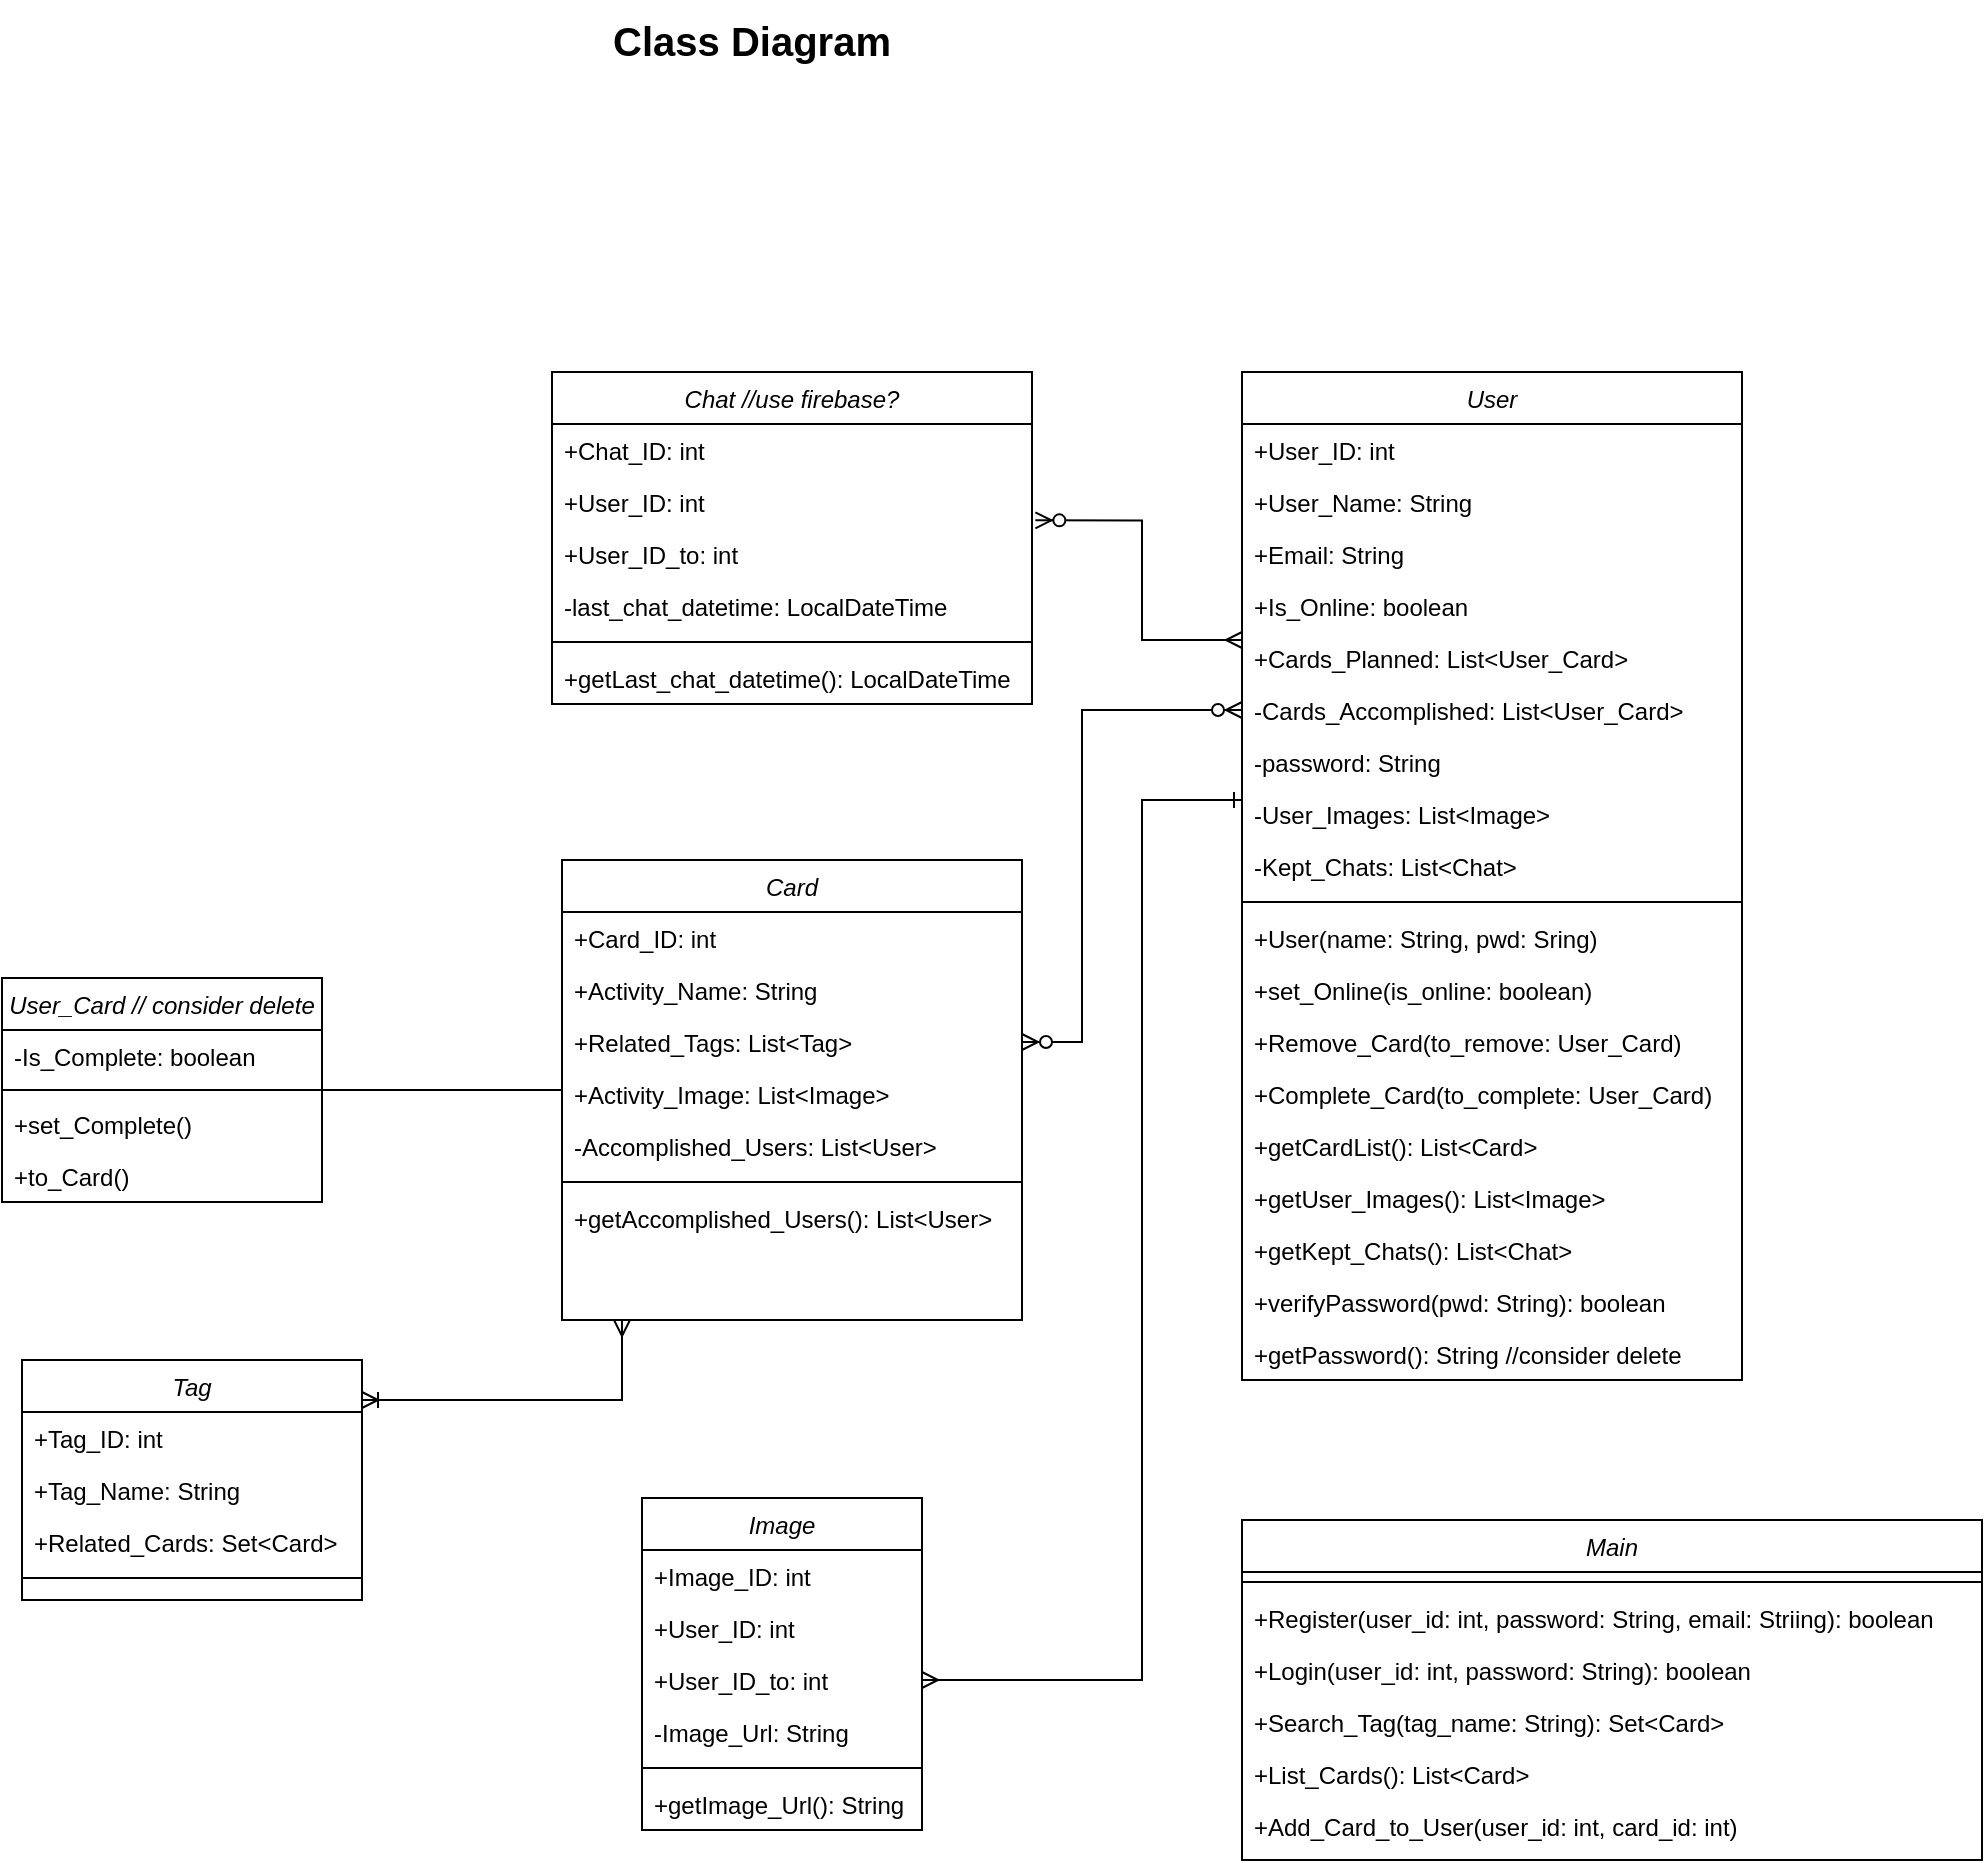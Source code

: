 <mxfile version="13.8.6" type="github" pages="5">
  <diagram id="C5RBs43oDa-KdzZeNtuy" name="Class Diagram">
    <mxGraphModel dx="2249" dy="1943" grid="1" gridSize="10" guides="1" tooltips="1" connect="1" arrows="1" fold="1" page="1" pageScale="1" pageWidth="827" pageHeight="1169" math="0" shadow="0">
      <root>
        <mxCell id="WIyWlLk6GJQsqaUBKTNV-0" />
        <mxCell id="WIyWlLk6GJQsqaUBKTNV-1" parent="WIyWlLk6GJQsqaUBKTNV-0" />
        <mxCell id="zkfFHV4jXpPFQw0GAbJ--0" value="Card" style="swimlane;fontStyle=2;align=center;verticalAlign=top;childLayout=stackLayout;horizontal=1;startSize=26;horizontalStack=0;resizeParent=1;resizeLast=0;collapsible=1;marginBottom=0;rounded=0;shadow=0;strokeWidth=1;" parent="WIyWlLk6GJQsqaUBKTNV-1" vertex="1">
          <mxGeometry x="-50" y="100" width="230" height="230" as="geometry">
            <mxRectangle x="220" y="120" width="160" height="26" as="alternateBounds" />
          </mxGeometry>
        </mxCell>
        <mxCell id="fNyfH_7yP_4F8ajEKIN7-5" value="+Card_ID: int" style="text;align=left;verticalAlign=top;spacingLeft=4;spacingRight=4;overflow=hidden;rotatable=0;points=[[0,0.5],[1,0.5]];portConstraint=eastwest;" parent="zkfFHV4jXpPFQw0GAbJ--0" vertex="1">
          <mxGeometry y="26" width="230" height="26" as="geometry" />
        </mxCell>
        <mxCell id="fNyfH_7yP_4F8ajEKIN7-6" value="+Activity_Name: String" style="text;align=left;verticalAlign=top;spacingLeft=4;spacingRight=4;overflow=hidden;rotatable=0;points=[[0,0.5],[1,0.5]];portConstraint=eastwest;rounded=0;shadow=0;html=0;" parent="zkfFHV4jXpPFQw0GAbJ--0" vertex="1">
          <mxGeometry y="52" width="230" height="26" as="geometry" />
        </mxCell>
        <mxCell id="fNyfH_7yP_4F8ajEKIN7-8" value="+Related_Tags: List&lt;Tag&gt;" style="text;align=left;verticalAlign=top;spacingLeft=4;spacingRight=4;overflow=hidden;rotatable=0;points=[[0,0.5],[1,0.5]];portConstraint=eastwest;rounded=0;shadow=0;html=0;" parent="zkfFHV4jXpPFQw0GAbJ--0" vertex="1">
          <mxGeometry y="78" width="230" height="26" as="geometry" />
        </mxCell>
        <mxCell id="fNyfH_7yP_4F8ajEKIN7-7" value="+Activity_Image: List&lt;Image&gt;" style="text;align=left;verticalAlign=top;spacingLeft=4;spacingRight=4;overflow=hidden;rotatable=0;points=[[0,0.5],[1,0.5]];portConstraint=eastwest;rounded=0;shadow=0;html=0;" parent="zkfFHV4jXpPFQw0GAbJ--0" vertex="1">
          <mxGeometry y="104" width="230" height="26" as="geometry" />
        </mxCell>
        <mxCell id="fNyfH_7yP_4F8ajEKIN7-10" value="-Accomplished_Users: List&lt;User&gt;" style="text;align=left;verticalAlign=top;spacingLeft=4;spacingRight=4;overflow=hidden;rotatable=0;points=[[0,0.5],[1,0.5]];portConstraint=eastwest;" parent="zkfFHV4jXpPFQw0GAbJ--0" vertex="1">
          <mxGeometry y="130" width="230" height="26" as="geometry" />
        </mxCell>
        <mxCell id="zkfFHV4jXpPFQw0GAbJ--4" value="" style="line;html=1;strokeWidth=1;align=left;verticalAlign=middle;spacingTop=-1;spacingLeft=3;spacingRight=3;rotatable=0;labelPosition=right;points=[];portConstraint=eastwest;" parent="zkfFHV4jXpPFQw0GAbJ--0" vertex="1">
          <mxGeometry y="156" width="230" height="10" as="geometry" />
        </mxCell>
        <mxCell id="fNyfH_7yP_4F8ajEKIN7-9" value="+getAccomplished_Users(): List&lt;User&gt;" style="text;align=left;verticalAlign=top;spacingLeft=4;spacingRight=4;overflow=hidden;rotatable=0;points=[[0,0.5],[1,0.5]];portConstraint=eastwest;rounded=0;shadow=0;html=0;" parent="zkfFHV4jXpPFQw0GAbJ--0" vertex="1">
          <mxGeometry y="166" width="230" height="26" as="geometry" />
        </mxCell>
        <mxCell id="zkfFHV4jXpPFQw0GAbJ--6" value="User_Card // consider delete" style="swimlane;fontStyle=2;align=center;verticalAlign=top;childLayout=stackLayout;horizontal=1;startSize=26;horizontalStack=0;resizeParent=1;resizeLast=0;collapsible=1;marginBottom=0;rounded=0;shadow=0;strokeWidth=1;" parent="WIyWlLk6GJQsqaUBKTNV-1" vertex="1">
          <mxGeometry x="-330" y="159" width="160" height="112" as="geometry">
            <mxRectangle x="130" y="380" width="160" height="26" as="alternateBounds" />
          </mxGeometry>
        </mxCell>
        <mxCell id="zkfFHV4jXpPFQw0GAbJ--7" value="-Is_Complete: boolean" style="text;align=left;verticalAlign=top;spacingLeft=4;spacingRight=4;overflow=hidden;rotatable=0;points=[[0,0.5],[1,0.5]];portConstraint=eastwest;" parent="zkfFHV4jXpPFQw0GAbJ--6" vertex="1">
          <mxGeometry y="26" width="160" height="26" as="geometry" />
        </mxCell>
        <mxCell id="zkfFHV4jXpPFQw0GAbJ--9" value="" style="line;html=1;strokeWidth=1;align=left;verticalAlign=middle;spacingTop=-1;spacingLeft=3;spacingRight=3;rotatable=0;labelPosition=right;points=[];portConstraint=eastwest;" parent="zkfFHV4jXpPFQw0GAbJ--6" vertex="1">
          <mxGeometry y="52" width="160" height="8" as="geometry" />
        </mxCell>
        <mxCell id="zkfFHV4jXpPFQw0GAbJ--11" value="+set_Complete()" style="text;align=left;verticalAlign=top;spacingLeft=4;spacingRight=4;overflow=hidden;rotatable=0;points=[[0,0.5],[1,0.5]];portConstraint=eastwest;" parent="zkfFHV4jXpPFQw0GAbJ--6" vertex="1">
          <mxGeometry y="60" width="160" height="26" as="geometry" />
        </mxCell>
        <mxCell id="fNyfH_7yP_4F8ajEKIN7-12" value="+to_Card()" style="text;align=left;verticalAlign=top;spacingLeft=4;spacingRight=4;overflow=hidden;rotatable=0;points=[[0,0.5],[1,0.5]];portConstraint=eastwest;" parent="zkfFHV4jXpPFQw0GAbJ--6" vertex="1">
          <mxGeometry y="86" width="160" height="26" as="geometry" />
        </mxCell>
        <mxCell id="zkfFHV4jXpPFQw0GAbJ--12" value="" style="endArrow=none;endSize=10;endFill=0;shadow=0;strokeWidth=1;rounded=0;edgeStyle=elbowEdgeStyle;elbow=vertical;" parent="WIyWlLk6GJQsqaUBKTNV-1" source="zkfFHV4jXpPFQw0GAbJ--6" target="zkfFHV4jXpPFQw0GAbJ--0" edge="1">
          <mxGeometry width="160" relative="1" as="geometry">
            <mxPoint x="200" y="203" as="sourcePoint" />
            <mxPoint x="200" y="203" as="targetPoint" />
          </mxGeometry>
        </mxCell>
        <mxCell id="fNyfH_7yP_4F8ajEKIN7-13" value="Chat //use firebase?" style="swimlane;fontStyle=2;align=center;verticalAlign=top;childLayout=stackLayout;horizontal=1;startSize=26;horizontalStack=0;resizeParent=1;resizeLast=0;collapsible=1;marginBottom=0;rounded=0;shadow=0;strokeWidth=1;" parent="WIyWlLk6GJQsqaUBKTNV-1" vertex="1">
          <mxGeometry x="-55" y="-144" width="240" height="166" as="geometry">
            <mxRectangle x="220" y="120" width="160" height="26" as="alternateBounds" />
          </mxGeometry>
        </mxCell>
        <mxCell id="fNyfH_7yP_4F8ajEKIN7-14" value="+Chat_ID: int" style="text;align=left;verticalAlign=top;spacingLeft=4;spacingRight=4;overflow=hidden;rotatable=0;points=[[0,0.5],[1,0.5]];portConstraint=eastwest;" parent="fNyfH_7yP_4F8ajEKIN7-13" vertex="1">
          <mxGeometry y="26" width="240" height="26" as="geometry" />
        </mxCell>
        <mxCell id="fNyfH_7yP_4F8ajEKIN7-15" value="+User_ID: int" style="text;align=left;verticalAlign=top;spacingLeft=4;spacingRight=4;overflow=hidden;rotatable=0;points=[[0,0.5],[1,0.5]];portConstraint=eastwest;rounded=0;shadow=0;html=0;" parent="fNyfH_7yP_4F8ajEKIN7-13" vertex="1">
          <mxGeometry y="52" width="240" height="26" as="geometry" />
        </mxCell>
        <mxCell id="fNyfH_7yP_4F8ajEKIN7-16" value="+User_ID_to: int" style="text;align=left;verticalAlign=top;spacingLeft=4;spacingRight=4;overflow=hidden;rotatable=0;points=[[0,0.5],[1,0.5]];portConstraint=eastwest;rounded=0;shadow=0;html=0;" parent="fNyfH_7yP_4F8ajEKIN7-13" vertex="1">
          <mxGeometry y="78" width="240" height="26" as="geometry" />
        </mxCell>
        <mxCell id="fNyfH_7yP_4F8ajEKIN7-18" value="-last_chat_datetime: LocalDateTime" style="text;align=left;verticalAlign=top;spacingLeft=4;spacingRight=4;overflow=hidden;rotatable=0;points=[[0,0.5],[1,0.5]];portConstraint=eastwest;" parent="fNyfH_7yP_4F8ajEKIN7-13" vertex="1">
          <mxGeometry y="104" width="240" height="26" as="geometry" />
        </mxCell>
        <mxCell id="fNyfH_7yP_4F8ajEKIN7-19" value="" style="line;html=1;strokeWidth=1;align=left;verticalAlign=middle;spacingTop=-1;spacingLeft=3;spacingRight=3;rotatable=0;labelPosition=right;points=[];portConstraint=eastwest;" parent="fNyfH_7yP_4F8ajEKIN7-13" vertex="1">
          <mxGeometry y="130" width="240" height="10" as="geometry" />
        </mxCell>
        <mxCell id="fNyfH_7yP_4F8ajEKIN7-20" value="+getLast_chat_datetime(): LocalDateTime" style="text;align=left;verticalAlign=top;spacingLeft=4;spacingRight=4;overflow=hidden;rotatable=0;points=[[0,0.5],[1,0.5]];portConstraint=eastwest;rounded=0;shadow=0;html=0;" parent="fNyfH_7yP_4F8ajEKIN7-13" vertex="1">
          <mxGeometry y="140" width="240" height="26" as="geometry" />
        </mxCell>
        <mxCell id="fNyfH_7yP_4F8ajEKIN7-24" value="Image" style="swimlane;fontStyle=2;align=center;verticalAlign=top;childLayout=stackLayout;horizontal=1;startSize=26;horizontalStack=0;resizeParent=1;resizeLast=0;collapsible=1;marginBottom=0;rounded=0;shadow=0;strokeWidth=1;" parent="WIyWlLk6GJQsqaUBKTNV-1" vertex="1">
          <mxGeometry x="-10" y="419" width="140" height="166" as="geometry">
            <mxRectangle x="220" y="120" width="160" height="26" as="alternateBounds" />
          </mxGeometry>
        </mxCell>
        <mxCell id="fNyfH_7yP_4F8ajEKIN7-25" value="+Image_ID: int" style="text;align=left;verticalAlign=top;spacingLeft=4;spacingRight=4;overflow=hidden;rotatable=0;points=[[0,0.5],[1,0.5]];portConstraint=eastwest;" parent="fNyfH_7yP_4F8ajEKIN7-24" vertex="1">
          <mxGeometry y="26" width="140" height="26" as="geometry" />
        </mxCell>
        <mxCell id="fNyfH_7yP_4F8ajEKIN7-26" value="+User_ID: int" style="text;align=left;verticalAlign=top;spacingLeft=4;spacingRight=4;overflow=hidden;rotatable=0;points=[[0,0.5],[1,0.5]];portConstraint=eastwest;rounded=0;shadow=0;html=0;" parent="fNyfH_7yP_4F8ajEKIN7-24" vertex="1">
          <mxGeometry y="52" width="140" height="26" as="geometry" />
        </mxCell>
        <mxCell id="fNyfH_7yP_4F8ajEKIN7-27" value="+User_ID_to: int" style="text;align=left;verticalAlign=top;spacingLeft=4;spacingRight=4;overflow=hidden;rotatable=0;points=[[0,0.5],[1,0.5]];portConstraint=eastwest;rounded=0;shadow=0;html=0;" parent="fNyfH_7yP_4F8ajEKIN7-24" vertex="1">
          <mxGeometry y="78" width="140" height="26" as="geometry" />
        </mxCell>
        <mxCell id="fNyfH_7yP_4F8ajEKIN7-28" value="-Image_Url: String" style="text;align=left;verticalAlign=top;spacingLeft=4;spacingRight=4;overflow=hidden;rotatable=0;points=[[0,0.5],[1,0.5]];portConstraint=eastwest;" parent="fNyfH_7yP_4F8ajEKIN7-24" vertex="1">
          <mxGeometry y="104" width="140" height="26" as="geometry" />
        </mxCell>
        <mxCell id="fNyfH_7yP_4F8ajEKIN7-29" value="" style="line;html=1;strokeWidth=1;align=left;verticalAlign=middle;spacingTop=-1;spacingLeft=3;spacingRight=3;rotatable=0;labelPosition=right;points=[];portConstraint=eastwest;" parent="fNyfH_7yP_4F8ajEKIN7-24" vertex="1">
          <mxGeometry y="130" width="140" height="10" as="geometry" />
        </mxCell>
        <mxCell id="fNyfH_7yP_4F8ajEKIN7-30" value="+getImage_Url(): String" style="text;align=left;verticalAlign=top;spacingLeft=4;spacingRight=4;overflow=hidden;rotatable=0;points=[[0,0.5],[1,0.5]];portConstraint=eastwest;rounded=0;shadow=0;html=0;" parent="fNyfH_7yP_4F8ajEKIN7-24" vertex="1">
          <mxGeometry y="140" width="140" height="26" as="geometry" />
        </mxCell>
        <mxCell id="fNyfH_7yP_4F8ajEKIN7-32" value="Main" style="swimlane;fontStyle=2;align=center;verticalAlign=top;childLayout=stackLayout;horizontal=1;startSize=26;horizontalStack=0;resizeParent=1;resizeLast=0;collapsible=1;marginBottom=0;rounded=0;shadow=0;strokeWidth=1;" parent="WIyWlLk6GJQsqaUBKTNV-1" vertex="1">
          <mxGeometry x="290" y="430" width="370" height="170" as="geometry">
            <mxRectangle x="220" y="120" width="160" height="26" as="alternateBounds" />
          </mxGeometry>
        </mxCell>
        <mxCell id="fNyfH_7yP_4F8ajEKIN7-38" value="" style="line;html=1;strokeWidth=1;align=left;verticalAlign=middle;spacingTop=-1;spacingLeft=3;spacingRight=3;rotatable=0;labelPosition=right;points=[];portConstraint=eastwest;" parent="fNyfH_7yP_4F8ajEKIN7-32" vertex="1">
          <mxGeometry y="26" width="370" height="10" as="geometry" />
        </mxCell>
        <mxCell id="fNyfH_7yP_4F8ajEKIN7-39" value="+Register(user_id: int, password: String, email: Striing): boolean" style="text;align=left;verticalAlign=top;spacingLeft=4;spacingRight=4;overflow=hidden;rotatable=0;points=[[0,0.5],[1,0.5]];portConstraint=eastwest;rounded=0;shadow=0;html=0;" parent="fNyfH_7yP_4F8ajEKIN7-32" vertex="1">
          <mxGeometry y="36" width="370" height="26" as="geometry" />
        </mxCell>
        <mxCell id="fNyfH_7yP_4F8ajEKIN7-41" value="+Login(user_id: int, password: String): boolean" style="text;align=left;verticalAlign=top;spacingLeft=4;spacingRight=4;overflow=hidden;rotatable=0;points=[[0,0.5],[1,0.5]];portConstraint=eastwest;rounded=0;shadow=0;html=0;" parent="fNyfH_7yP_4F8ajEKIN7-32" vertex="1">
          <mxGeometry y="62" width="370" height="26" as="geometry" />
        </mxCell>
        <mxCell id="fNyfH_7yP_4F8ajEKIN7-43" value="+Search_Tag(tag_name: String): Set&lt;Card&gt;" style="text;align=left;verticalAlign=top;spacingLeft=4;spacingRight=4;overflow=hidden;rotatable=0;points=[[0,0.5],[1,0.5]];portConstraint=eastwest;rounded=0;shadow=0;html=0;" parent="fNyfH_7yP_4F8ajEKIN7-32" vertex="1">
          <mxGeometry y="88" width="370" height="26" as="geometry" />
        </mxCell>
        <mxCell id="fNyfH_7yP_4F8ajEKIN7-42" value="+List_Cards(): List&lt;Card&gt;" style="text;align=left;verticalAlign=top;spacingLeft=4;spacingRight=4;overflow=hidden;rotatable=0;points=[[0,0.5],[1,0.5]];portConstraint=eastwest;rounded=0;shadow=0;html=0;" parent="fNyfH_7yP_4F8ajEKIN7-32" vertex="1">
          <mxGeometry y="114" width="370" height="26" as="geometry" />
        </mxCell>
        <mxCell id="fNyfH_7yP_4F8ajEKIN7-44" value="+Add_Card_to_User(user_id: int, card_id: int)" style="text;align=left;verticalAlign=top;spacingLeft=4;spacingRight=4;overflow=hidden;rotatable=0;points=[[0,0.5],[1,0.5]];portConstraint=eastwest;rounded=0;shadow=0;html=0;" parent="fNyfH_7yP_4F8ajEKIN7-32" vertex="1">
          <mxGeometry y="140" width="370" height="26" as="geometry" />
        </mxCell>
        <mxCell id="fNyfH_7yP_4F8ajEKIN7-45" value="Tag" style="swimlane;fontStyle=2;align=center;verticalAlign=top;childLayout=stackLayout;horizontal=1;startSize=26;horizontalStack=0;resizeParent=1;resizeLast=0;collapsible=1;marginBottom=0;rounded=0;shadow=0;strokeWidth=1;" parent="WIyWlLk6GJQsqaUBKTNV-1" vertex="1">
          <mxGeometry x="-320" y="350" width="170" height="120" as="geometry">
            <mxRectangle x="220" y="120" width="160" height="26" as="alternateBounds" />
          </mxGeometry>
        </mxCell>
        <mxCell id="fNyfH_7yP_4F8ajEKIN7-46" value="+Tag_ID: int" style="text;align=left;verticalAlign=top;spacingLeft=4;spacingRight=4;overflow=hidden;rotatable=0;points=[[0,0.5],[1,0.5]];portConstraint=eastwest;" parent="fNyfH_7yP_4F8ajEKIN7-45" vertex="1">
          <mxGeometry y="26" width="170" height="26" as="geometry" />
        </mxCell>
        <mxCell id="fNyfH_7yP_4F8ajEKIN7-47" value="+Tag_Name: String" style="text;align=left;verticalAlign=top;spacingLeft=4;spacingRight=4;overflow=hidden;rotatable=0;points=[[0,0.5],[1,0.5]];portConstraint=eastwest;rounded=0;shadow=0;html=0;" parent="fNyfH_7yP_4F8ajEKIN7-45" vertex="1">
          <mxGeometry y="52" width="170" height="26" as="geometry" />
        </mxCell>
        <mxCell id="fNyfH_7yP_4F8ajEKIN7-48" value="+Related_Cards: Set&lt;Card&gt;" style="text;align=left;verticalAlign=top;spacingLeft=4;spacingRight=4;overflow=hidden;rotatable=0;points=[[0,0.5],[1,0.5]];portConstraint=eastwest;rounded=0;shadow=0;html=0;" parent="fNyfH_7yP_4F8ajEKIN7-45" vertex="1">
          <mxGeometry y="78" width="170" height="26" as="geometry" />
        </mxCell>
        <mxCell id="fNyfH_7yP_4F8ajEKIN7-50" value="" style="line;html=1;strokeWidth=1;align=left;verticalAlign=middle;spacingTop=-1;spacingLeft=3;spacingRight=3;rotatable=0;labelPosition=right;points=[];portConstraint=eastwest;" parent="fNyfH_7yP_4F8ajEKIN7-45" vertex="1">
          <mxGeometry y="104" width="170" height="10" as="geometry" />
        </mxCell>
        <mxCell id="fNyfH_7yP_4F8ajEKIN7-52" value="User" style="swimlane;fontStyle=2;align=center;verticalAlign=top;childLayout=stackLayout;horizontal=1;startSize=26;horizontalStack=0;resizeParent=1;resizeLast=0;collapsible=1;marginBottom=0;rounded=0;shadow=0;strokeWidth=1;" parent="WIyWlLk6GJQsqaUBKTNV-1" vertex="1">
          <mxGeometry x="290" y="-144" width="250" height="504" as="geometry">
            <mxRectangle x="220" y="120" width="160" height="26" as="alternateBounds" />
          </mxGeometry>
        </mxCell>
        <mxCell id="fNyfH_7yP_4F8ajEKIN7-53" value="+User_ID: int" style="text;align=left;verticalAlign=top;spacingLeft=4;spacingRight=4;overflow=hidden;rotatable=0;points=[[0,0.5],[1,0.5]];portConstraint=eastwest;" parent="fNyfH_7yP_4F8ajEKIN7-52" vertex="1">
          <mxGeometry y="26" width="250" height="26" as="geometry" />
        </mxCell>
        <mxCell id="fNyfH_7yP_4F8ajEKIN7-54" value="+User_Name: String" style="text;align=left;verticalAlign=top;spacingLeft=4;spacingRight=4;overflow=hidden;rotatable=0;points=[[0,0.5],[1,0.5]];portConstraint=eastwest;rounded=0;shadow=0;html=0;" parent="fNyfH_7yP_4F8ajEKIN7-52" vertex="1">
          <mxGeometry y="52" width="250" height="26" as="geometry" />
        </mxCell>
        <mxCell id="fNyfH_7yP_4F8ajEKIN7-55" value="+Email: String" style="text;align=left;verticalAlign=top;spacingLeft=4;spacingRight=4;overflow=hidden;rotatable=0;points=[[0,0.5],[1,0.5]];portConstraint=eastwest;rounded=0;shadow=0;html=0;" parent="fNyfH_7yP_4F8ajEKIN7-52" vertex="1">
          <mxGeometry y="78" width="250" height="26" as="geometry" />
        </mxCell>
        <mxCell id="fNyfH_7yP_4F8ajEKIN7-57" value="+Is_Online: boolean" style="text;align=left;verticalAlign=top;spacingLeft=4;spacingRight=4;overflow=hidden;rotatable=0;points=[[0,0.5],[1,0.5]];portConstraint=eastwest;" parent="fNyfH_7yP_4F8ajEKIN7-52" vertex="1">
          <mxGeometry y="104" width="250" height="26" as="geometry" />
        </mxCell>
        <mxCell id="fNyfH_7yP_4F8ajEKIN7-61" value="+Cards_Planned: List&lt;User_Card&gt;" style="text;align=left;verticalAlign=top;spacingLeft=4;spacingRight=4;overflow=hidden;rotatable=0;points=[[0,0.5],[1,0.5]];portConstraint=eastwest;" parent="fNyfH_7yP_4F8ajEKIN7-52" vertex="1">
          <mxGeometry y="130" width="250" height="26" as="geometry" />
        </mxCell>
        <mxCell id="fNyfH_7yP_4F8ajEKIN7-62" value="-Cards_Accomplished: List&lt;User_Card&gt;" style="text;align=left;verticalAlign=top;spacingLeft=4;spacingRight=4;overflow=hidden;rotatable=0;points=[[0,0.5],[1,0.5]];portConstraint=eastwest;" parent="fNyfH_7yP_4F8ajEKIN7-52" vertex="1">
          <mxGeometry y="156" width="250" height="26" as="geometry" />
        </mxCell>
        <mxCell id="fNyfH_7yP_4F8ajEKIN7-60" value="-password: String" style="text;align=left;verticalAlign=top;spacingLeft=4;spacingRight=4;overflow=hidden;rotatable=0;points=[[0,0.5],[1,0.5]];portConstraint=eastwest;" parent="fNyfH_7yP_4F8ajEKIN7-52" vertex="1">
          <mxGeometry y="182" width="250" height="26" as="geometry" />
        </mxCell>
        <mxCell id="fNyfH_7yP_4F8ajEKIN7-56" value="-User_Images: List&lt;Image&gt;" style="text;align=left;verticalAlign=top;spacingLeft=4;spacingRight=4;overflow=hidden;rotatable=0;points=[[0,0.5],[1,0.5]];portConstraint=eastwest;rounded=0;shadow=0;html=0;" parent="fNyfH_7yP_4F8ajEKIN7-52" vertex="1">
          <mxGeometry y="208" width="250" height="26" as="geometry" />
        </mxCell>
        <mxCell id="fNyfH_7yP_4F8ajEKIN7-63" value="-Kept_Chats: List&lt;Chat&gt;" style="text;align=left;verticalAlign=top;spacingLeft=4;spacingRight=4;overflow=hidden;rotatable=0;points=[[0,0.5],[1,0.5]];portConstraint=eastwest;rounded=0;shadow=0;html=0;" parent="fNyfH_7yP_4F8ajEKIN7-52" vertex="1">
          <mxGeometry y="234" width="250" height="26" as="geometry" />
        </mxCell>
        <mxCell id="fNyfH_7yP_4F8ajEKIN7-58" value="" style="line;html=1;strokeWidth=1;align=left;verticalAlign=middle;spacingTop=-1;spacingLeft=3;spacingRight=3;rotatable=0;labelPosition=right;points=[];portConstraint=eastwest;" parent="fNyfH_7yP_4F8ajEKIN7-52" vertex="1">
          <mxGeometry y="260" width="250" height="10" as="geometry" />
        </mxCell>
        <mxCell id="AcnyMO4QwsUm7TLDGFMG-5" value="+User(name: String, pwd: Sring)" style="text;align=left;verticalAlign=top;spacingLeft=4;spacingRight=4;overflow=hidden;rotatable=0;points=[[0,0.5],[1,0.5]];portConstraint=eastwest;rounded=0;shadow=0;html=0;" vertex="1" parent="fNyfH_7yP_4F8ajEKIN7-52">
          <mxGeometry y="270" width="250" height="26" as="geometry" />
        </mxCell>
        <mxCell id="fNyfH_7yP_4F8ajEKIN7-59" value="+set_Online(is_online: boolean)" style="text;align=left;verticalAlign=top;spacingLeft=4;spacingRight=4;overflow=hidden;rotatable=0;points=[[0,0.5],[1,0.5]];portConstraint=eastwest;rounded=0;shadow=0;html=0;" parent="fNyfH_7yP_4F8ajEKIN7-52" vertex="1">
          <mxGeometry y="296" width="250" height="26" as="geometry" />
        </mxCell>
        <mxCell id="fNyfH_7yP_4F8ajEKIN7-64" value="+Remove_Card(to_remove: User_Card)" style="text;align=left;verticalAlign=top;spacingLeft=4;spacingRight=4;overflow=hidden;rotatable=0;points=[[0,0.5],[1,0.5]];portConstraint=eastwest;rounded=0;shadow=0;html=0;" parent="fNyfH_7yP_4F8ajEKIN7-52" vertex="1">
          <mxGeometry y="322" width="250" height="26" as="geometry" />
        </mxCell>
        <mxCell id="fNyfH_7yP_4F8ajEKIN7-67" value="+Complete_Card(to_complete: User_Card)" style="text;align=left;verticalAlign=top;spacingLeft=4;spacingRight=4;overflow=hidden;rotatable=0;points=[[0,0.5],[1,0.5]];portConstraint=eastwest;rounded=0;shadow=0;html=0;" parent="fNyfH_7yP_4F8ajEKIN7-52" vertex="1">
          <mxGeometry y="348" width="250" height="26" as="geometry" />
        </mxCell>
        <mxCell id="AcnyMO4QwsUm7TLDGFMG-4" value="+getCardList(): List&lt;Card&gt;" style="text;align=left;verticalAlign=top;spacingLeft=4;spacingRight=4;overflow=hidden;rotatable=0;points=[[0,0.5],[1,0.5]];portConstraint=eastwest;rounded=0;shadow=0;html=0;" vertex="1" parent="fNyfH_7yP_4F8ajEKIN7-52">
          <mxGeometry y="374" width="250" height="26" as="geometry" />
        </mxCell>
        <mxCell id="fNyfH_7yP_4F8ajEKIN7-66" value="+getUser_Images(): List&lt;Image&gt;" style="text;align=left;verticalAlign=top;spacingLeft=4;spacingRight=4;overflow=hidden;rotatable=0;points=[[0,0.5],[1,0.5]];portConstraint=eastwest;rounded=0;shadow=0;html=0;" parent="fNyfH_7yP_4F8ajEKIN7-52" vertex="1">
          <mxGeometry y="400" width="250" height="26" as="geometry" />
        </mxCell>
        <mxCell id="AcnyMO4QwsUm7TLDGFMG-1" value="+getKept_Chats(): List&lt;Chat&gt;" style="text;align=left;verticalAlign=top;spacingLeft=4;spacingRight=4;overflow=hidden;rotatable=0;points=[[0,0.5],[1,0.5]];portConstraint=eastwest;rounded=0;shadow=0;html=0;" vertex="1" parent="fNyfH_7yP_4F8ajEKIN7-52">
          <mxGeometry y="426" width="250" height="26" as="geometry" />
        </mxCell>
        <mxCell id="AcnyMO4QwsUm7TLDGFMG-3" value="+verifyPassword(pwd: String): boolean" style="text;align=left;verticalAlign=top;spacingLeft=4;spacingRight=4;overflow=hidden;rotatable=0;points=[[0,0.5],[1,0.5]];portConstraint=eastwest;rounded=0;shadow=0;html=0;" vertex="1" parent="fNyfH_7yP_4F8ajEKIN7-52">
          <mxGeometry y="452" width="250" height="26" as="geometry" />
        </mxCell>
        <mxCell id="fNyfH_7yP_4F8ajEKIN7-65" value="+getPassword(): String //consider delete" style="text;align=left;verticalAlign=top;spacingLeft=4;spacingRight=4;overflow=hidden;rotatable=0;points=[[0,0.5],[1,0.5]];portConstraint=eastwest;rounded=0;shadow=0;html=0;" parent="fNyfH_7yP_4F8ajEKIN7-52" vertex="1">
          <mxGeometry y="478" width="250" height="26" as="geometry" />
        </mxCell>
        <mxCell id="fNyfH_7yP_4F8ajEKIN7-69" value="" style="endArrow=ERoneToMany;html=1;edgeStyle=elbowEdgeStyle;rounded=0;endFill=0;startArrow=ERmany;startFill=0;" parent="WIyWlLk6GJQsqaUBKTNV-1" target="fNyfH_7yP_4F8ajEKIN7-45" edge="1" source="zkfFHV4jXpPFQw0GAbJ--0">
          <mxGeometry width="50" height="50" relative="1" as="geometry">
            <mxPoint x="100" y="370" as="sourcePoint" />
            <mxPoint x="510" y="241" as="targetPoint" />
            <Array as="points">
              <mxPoint x="-20" y="370" />
              <mxPoint x="10" y="360" />
            </Array>
          </mxGeometry>
        </mxCell>
        <mxCell id="fNyfH_7yP_4F8ajEKIN7-71" value="" style="endArrow=ERmany;html=1;exitX=1.007;exitY=0.853;exitDx=0;exitDy=0;exitPerimeter=0;edgeStyle=orthogonalEdgeStyle;rounded=0;startArrow=ERzeroToMany;startFill=1;endFill=0;" parent="WIyWlLk6GJQsqaUBKTNV-1" source="fNyfH_7yP_4F8ajEKIN7-15" target="fNyfH_7yP_4F8ajEKIN7-52" edge="1">
          <mxGeometry width="50" height="50" relative="1" as="geometry">
            <mxPoint x="75" y="126" as="sourcePoint" />
            <mxPoint x="75" y="168" as="targetPoint" />
            <Array as="points">
              <mxPoint x="240" y="-70" />
              <mxPoint x="240" y="-10" />
            </Array>
          </mxGeometry>
        </mxCell>
        <mxCell id="fNyfH_7yP_4F8ajEKIN7-72" value="" style="endArrow=ERzeroToMany;html=1;exitX=1;exitY=0.5;exitDx=0;exitDy=0;edgeStyle=orthogonalEdgeStyle;jumpSize=0;rounded=0;startArrow=ERzeroToMany;startFill=1;endFill=1;" parent="WIyWlLk6GJQsqaUBKTNV-1" source="fNyfH_7yP_4F8ajEKIN7-8" target="fNyfH_7yP_4F8ajEKIN7-52" edge="1">
          <mxGeometry width="50" height="50" relative="1" as="geometry">
            <mxPoint x="201.68" y="34.178" as="sourcePoint" />
            <mxPoint x="250" y="119" as="targetPoint" />
            <Array as="points">
              <mxPoint x="210" y="191" />
              <mxPoint x="210" y="25" />
            </Array>
          </mxGeometry>
        </mxCell>
        <mxCell id="fNyfH_7yP_4F8ajEKIN7-73" value="" style="endArrow=ERone;html=1;exitX=1;exitY=0.5;exitDx=0;exitDy=0;edgeStyle=orthogonalEdgeStyle;endSize=6;startSize=6;jumpStyle=none;rounded=0;startArrow=ERmany;startFill=0;endFill=0;" parent="WIyWlLk6GJQsqaUBKTNV-1" source="fNyfH_7yP_4F8ajEKIN7-27" target="fNyfH_7yP_4F8ajEKIN7-52" edge="1">
          <mxGeometry width="50" height="50" relative="1" as="geometry">
            <mxPoint x="211.68" y="44.178" as="sourcePoint" />
            <mxPoint x="240" y="110" as="targetPoint" />
            <Array as="points">
              <mxPoint x="240" y="510" />
              <mxPoint x="240" y="70" />
            </Array>
          </mxGeometry>
        </mxCell>
        <mxCell id="f-yf8dPZMA0H_hfKVECC-0" value="&lt;font style=&quot;font-size: 20px&quot;&gt;&lt;b&gt;Class Diagram&lt;/b&gt;&lt;/font&gt;" style="text;html=1;strokeColor=none;fillColor=none;align=center;verticalAlign=middle;whiteSpace=wrap;rounded=0;" vertex="1" parent="WIyWlLk6GJQsqaUBKTNV-1">
          <mxGeometry x="-80" y="-330" width="250" height="40" as="geometry" />
        </mxCell>
      </root>
    </mxGraphModel>
  </diagram>
  <diagram id="fQAFAWzheb7ezfGAbSqA" name="Network topology">
    <mxGraphModel dx="1422" dy="774" grid="1" gridSize="10" guides="1" tooltips="1" connect="1" arrows="1" fold="1" page="1" pageScale="1" pageWidth="827" pageHeight="1169" math="0" shadow="0">
      <root>
        <mxCell id="5nfWhl6ZWwP1qoipa4Km-0" />
        <mxCell id="5nfWhl6ZWwP1qoipa4Km-1" parent="5nfWhl6ZWwP1qoipa4Km-0" />
        <mxCell id="qlwPzPPRMguIbcyaPGZX-8" value="" style="group" vertex="1" connectable="0" parent="5nfWhl6ZWwP1qoipa4Km-1">
          <mxGeometry x="690" y="383" width="210" height="138" as="geometry" />
        </mxCell>
        <mxCell id="qlwPzPPRMguIbcyaPGZX-1" value="" style="outlineConnect=0;fontColor=#232F3E;gradientColor=none;strokeColor=none;dashed=0;verticalLabelPosition=bottom;verticalAlign=top;align=center;html=1;fontSize=12;fontStyle=0;aspect=fixed;pointerEvents=1;shape=mxgraph.aws4.rds_sql_server_instance;fillColor=#232F3E;" vertex="1" parent="qlwPzPPRMguIbcyaPGZX-8">
          <mxGeometry x="66" y="60" width="78" height="78" as="geometry" />
        </mxCell>
        <mxCell id="qlwPzPPRMguIbcyaPGZX-7" value="&lt;span style=&quot;font-size: 21px&quot;&gt;Database &lt;br&gt;With MySql&lt;/span&gt;" style="text;html=1;strokeColor=none;fillColor=none;align=center;verticalAlign=middle;whiteSpace=wrap;rounded=0;" vertex="1" parent="qlwPzPPRMguIbcyaPGZX-8">
          <mxGeometry width="210" height="50" as="geometry" />
        </mxCell>
        <mxCell id="qlwPzPPRMguIbcyaPGZX-9" value="" style="group" vertex="1" connectable="0" parent="5nfWhl6ZWwP1qoipa4Km-1">
          <mxGeometry x="380" y="381" width="210" height="140" as="geometry" />
        </mxCell>
        <mxCell id="qlwPzPPRMguIbcyaPGZX-2" value="" style="outlineConnect=0;fontColor=#232F3E;gradientColor=none;fillColor=#232F3E;strokeColor=none;dashed=0;verticalLabelPosition=bottom;verticalAlign=top;align=center;html=1;fontSize=12;fontStyle=0;aspect=fixed;pointerEvents=1;shape=mxgraph.aws4.traditional_server;" vertex="1" parent="qlwPzPPRMguIbcyaPGZX-9">
          <mxGeometry x="82.5" y="62" width="45" height="78" as="geometry" />
        </mxCell>
        <mxCell id="qlwPzPPRMguIbcyaPGZX-6" value="&lt;span style=&quot;font-size: 21px&quot;&gt;Server&lt;br&gt;With Spring&lt;/span&gt;" style="text;html=1;strokeColor=none;fillColor=none;align=center;verticalAlign=middle;whiteSpace=wrap;rounded=0;" vertex="1" parent="qlwPzPPRMguIbcyaPGZX-9">
          <mxGeometry width="210" height="50" as="geometry" />
        </mxCell>
        <mxCell id="qlwPzPPRMguIbcyaPGZX-10" value="" style="group" vertex="1" connectable="0" parent="5nfWhl6ZWwP1qoipa4Km-1">
          <mxGeometry x="70" y="381" width="210" height="140" as="geometry" />
        </mxCell>
        <mxCell id="qlwPzPPRMguIbcyaPGZX-4" value="" style="pointerEvents=1;shadow=0;dashed=0;html=1;strokeColor=none;fillColor=#505050;labelPosition=center;verticalLabelPosition=bottom;verticalAlign=top;outlineConnect=0;align=center;shape=mxgraph.office.concepts.app_for_sharepoint;" vertex="1" parent="qlwPzPPRMguIbcyaPGZX-10">
          <mxGeometry x="50" y="60" width="110" height="80" as="geometry" />
        </mxCell>
        <mxCell id="qlwPzPPRMguIbcyaPGZX-5" value="&lt;font style=&quot;font-size: 21px&quot;&gt;Web App&lt;br&gt;With React&lt;/font&gt;" style="text;html=1;strokeColor=none;fillColor=none;align=center;verticalAlign=middle;whiteSpace=wrap;rounded=0;" vertex="1" parent="qlwPzPPRMguIbcyaPGZX-10">
          <mxGeometry width="210" height="50" as="geometry" />
        </mxCell>
        <mxCell id="qlwPzPPRMguIbcyaPGZX-21" value="" style="group" vertex="1" connectable="0" parent="5nfWhl6ZWwP1qoipa4Km-1">
          <mxGeometry x="300" y="441" width="90" height="20" as="geometry" />
        </mxCell>
        <mxCell id="qlwPzPPRMguIbcyaPGZX-15" value="" style="group" vertex="1" connectable="0" parent="qlwPzPPRMguIbcyaPGZX-21">
          <mxGeometry width="90" height="20" as="geometry" />
        </mxCell>
        <mxCell id="qlwPzPPRMguIbcyaPGZX-13" value="Ajax Request" style="text;html=1;strokeColor=none;fillColor=none;align=center;verticalAlign=middle;whiteSpace=wrap;rounded=0;" vertex="1" parent="qlwPzPPRMguIbcyaPGZX-15">
          <mxGeometry width="90" height="20" as="geometry" />
        </mxCell>
        <mxCell id="qlwPzPPRMguIbcyaPGZX-12" value="" style="endArrow=classic;html=1;dashed=1;" edge="1" parent="qlwPzPPRMguIbcyaPGZX-21" source="qlwPzPPRMguIbcyaPGZX-13" target="qlwPzPPRMguIbcyaPGZX-2">
          <mxGeometry width="50" height="50" relative="1" as="geometry">
            <mxPoint x="-210" y="-540" as="sourcePoint" />
            <mxPoint x="-160" y="-590" as="targetPoint" />
          </mxGeometry>
        </mxCell>
        <mxCell id="qlwPzPPRMguIbcyaPGZX-14" value="" style="endArrow=classic;html=1;dashed=1;" edge="1" parent="5nfWhl6ZWwP1qoipa4Km-1" source="qlwPzPPRMguIbcyaPGZX-4" target="qlwPzPPRMguIbcyaPGZX-13">
          <mxGeometry width="50" height="50" relative="1" as="geometry">
            <mxPoint x="220" y="560.173" as="sourcePoint" />
            <mxPoint x="460" y="560.929" as="targetPoint" />
          </mxGeometry>
        </mxCell>
        <mxCell id="qlwPzPPRMguIbcyaPGZX-23" value="" style="endArrow=classic;html=1;dashed=1;" edge="1" parent="5nfWhl6ZWwP1qoipa4Km-1" source="qlwPzPPRMguIbcyaPGZX-22" target="qlwPzPPRMguIbcyaPGZX-4">
          <mxGeometry width="50" height="50" relative="1" as="geometry">
            <mxPoint x="370" y="744.444" as="sourcePoint" />
            <mxPoint x="450" y="740" as="targetPoint" />
          </mxGeometry>
        </mxCell>
        <mxCell id="qlwPzPPRMguIbcyaPGZX-22" value="Json" style="text;html=1;strokeColor=none;fillColor=none;align=center;verticalAlign=middle;whiteSpace=wrap;rounded=0;" vertex="1" parent="5nfWhl6ZWwP1qoipa4Km-1">
          <mxGeometry x="315" y="501" width="60" height="20" as="geometry" />
        </mxCell>
        <mxCell id="qlwPzPPRMguIbcyaPGZX-24" value="" style="endArrow=classic;html=1;dashed=1;" edge="1" parent="5nfWhl6ZWwP1qoipa4Km-1" source="qlwPzPPRMguIbcyaPGZX-2" target="qlwPzPPRMguIbcyaPGZX-22">
          <mxGeometry width="50" height="50" relative="1" as="geometry">
            <mxPoint x="460" y="560.929" as="sourcePoint" />
            <mxPoint x="220" y="560.173" as="targetPoint" />
          </mxGeometry>
        </mxCell>
        <mxCell id="qlwPzPPRMguIbcyaPGZX-27" value="" style="endArrow=classic;html=1;dashed=1;" edge="1" parent="5nfWhl6ZWwP1qoipa4Km-1" source="qlwPzPPRMguIbcyaPGZX-25" target="qlwPzPPRMguIbcyaPGZX-1">
          <mxGeometry width="50" height="50" relative="1" as="geometry">
            <mxPoint x="715" y="466.165" as="sourcePoint" />
            <mxPoint x="766" y="419.996" as="targetPoint" />
          </mxGeometry>
        </mxCell>
        <mxCell id="qlwPzPPRMguIbcyaPGZX-25" value="CRUD (MySql Query)" style="text;html=1;strokeColor=none;fillColor=none;align=center;verticalAlign=middle;whiteSpace=wrap;rounded=0;" vertex="1" parent="5nfWhl6ZWwP1qoipa4Km-1">
          <mxGeometry x="590" y="445.17" width="120" height="20" as="geometry" />
        </mxCell>
        <mxCell id="qlwPzPPRMguIbcyaPGZX-29" value="" style="endArrow=classic;html=1;dashed=1;" edge="1" parent="5nfWhl6ZWwP1qoipa4Km-1" source="qlwPzPPRMguIbcyaPGZX-2" target="qlwPzPPRMguIbcyaPGZX-25">
          <mxGeometry width="50" height="50" relative="1" as="geometry">
            <mxPoint x="505" y="560.856" as="sourcePoint" />
            <mxPoint x="756" y="559.25" as="targetPoint" />
          </mxGeometry>
        </mxCell>
        <mxCell id="qlwPzPPRMguIbcyaPGZX-31" value="" style="endArrow=classic;html=1;dashed=1;" edge="1" parent="5nfWhl6ZWwP1qoipa4Km-1" source="qlwPzPPRMguIbcyaPGZX-26" target="qlwPzPPRMguIbcyaPGZX-2">
          <mxGeometry width="50" height="50" relative="1" as="geometry">
            <mxPoint x="587.5" y="687.119" as="sourcePoint" />
            <mxPoint x="666.406" y="670" as="targetPoint" />
          </mxGeometry>
        </mxCell>
        <mxCell id="qlwPzPPRMguIbcyaPGZX-26" value="Raw_Data_Return" style="text;html=1;strokeColor=none;fillColor=none;align=center;verticalAlign=middle;whiteSpace=wrap;rounded=0;" vertex="1" parent="5nfWhl6ZWwP1qoipa4Km-1">
          <mxGeometry x="580" y="511.17" width="120" height="20" as="geometry" />
        </mxCell>
        <mxCell id="qlwPzPPRMguIbcyaPGZX-32" value="" style="endArrow=classic;html=1;dashed=1;" edge="1" parent="5nfWhl6ZWwP1qoipa4Km-1" source="qlwPzPPRMguIbcyaPGZX-1" target="qlwPzPPRMguIbcyaPGZX-26">
          <mxGeometry width="50" height="50" relative="1" as="geometry">
            <mxPoint x="766" y="434.879" as="sourcePoint" />
            <mxPoint x="515" y="487.026" as="targetPoint" />
          </mxGeometry>
        </mxCell>
        <mxCell id="qlwPzPPRMguIbcyaPGZX-33" value="" style="group" vertex="1" connectable="0" parent="5nfWhl6ZWwP1qoipa4Km-1">
          <mxGeometry x="380" y="570" width="210" height="140" as="geometry" />
        </mxCell>
        <mxCell id="qlwPzPPRMguIbcyaPGZX-34" value="" style="outlineConnect=0;fontColor=#232F3E;gradientColor=none;fillColor=#232F3E;strokeColor=none;dashed=0;verticalLabelPosition=bottom;verticalAlign=top;align=center;html=1;fontSize=12;fontStyle=0;aspect=fixed;pointerEvents=1;shape=mxgraph.aws4.traditional_server;" vertex="1" parent="qlwPzPPRMguIbcyaPGZX-33">
          <mxGeometry x="82.5" y="62" width="45" height="78" as="geometry" />
        </mxCell>
        <mxCell id="qlwPzPPRMguIbcyaPGZX-35" value="&lt;span style=&quot;font-size: 21px&quot;&gt;Image&lt;br&gt;Repository&lt;/span&gt;" style="text;html=1;strokeColor=none;fillColor=none;align=center;verticalAlign=middle;whiteSpace=wrap;rounded=0;" vertex="1" parent="qlwPzPPRMguIbcyaPGZX-33">
          <mxGeometry width="210" height="50" as="geometry" />
        </mxCell>
        <mxCell id="qlwPzPPRMguIbcyaPGZX-36" value="" style="group" vertex="1" connectable="0" parent="5nfWhl6ZWwP1qoipa4Km-1">
          <mxGeometry x="380" y="180" width="210" height="140" as="geometry" />
        </mxCell>
        <mxCell id="qlwPzPPRMguIbcyaPGZX-37" value="" style="outlineConnect=0;fontColor=#232F3E;gradientColor=none;fillColor=#232F3E;strokeColor=none;dashed=0;verticalLabelPosition=bottom;verticalAlign=top;align=center;html=1;fontSize=12;fontStyle=0;aspect=fixed;pointerEvents=1;shape=mxgraph.aws4.traditional_server;" vertex="1" parent="qlwPzPPRMguIbcyaPGZX-36">
          <mxGeometry x="82.5" y="62" width="45" height="78" as="geometry" />
        </mxCell>
        <mxCell id="qlwPzPPRMguIbcyaPGZX-38" value="&lt;span style=&quot;font-size: 21px&quot;&gt;Chat&lt;br&gt;Real Time DB&lt;/span&gt;" style="text;html=1;strokeColor=none;fillColor=none;align=center;verticalAlign=middle;whiteSpace=wrap;rounded=0;" vertex="1" parent="qlwPzPPRMguIbcyaPGZX-36">
          <mxGeometry width="210" height="50" as="geometry" />
        </mxCell>
        <mxCell id="qlwPzPPRMguIbcyaPGZX-41" value="" style="endArrow=classic;html=1;dashed=1;" edge="1" parent="5nfWhl6ZWwP1qoipa4Km-1" source="qlwPzPPRMguIbcyaPGZX-44" target="qlwPzPPRMguIbcyaPGZX-37">
          <mxGeometry width="50" height="50" relative="1" as="geometry">
            <mxPoint x="570" y="307.034" as="sourcePoint" />
            <mxPoint x="647.188" y="290" as="targetPoint" />
          </mxGeometry>
        </mxCell>
        <mxCell id="qlwPzPPRMguIbcyaPGZX-44" value="Some Request" style="text;html=1;strokeColor=none;fillColor=none;align=center;verticalAlign=middle;whiteSpace=wrap;rounded=0;" vertex="1" parent="5nfWhl6ZWwP1qoipa4Km-1">
          <mxGeometry x="285" y="290" width="90" height="20" as="geometry" />
        </mxCell>
        <mxCell id="qlwPzPPRMguIbcyaPGZX-46" value="" style="endArrow=classic;html=1;dashed=1;" edge="1" parent="5nfWhl6ZWwP1qoipa4Km-1" source="qlwPzPPRMguIbcyaPGZX-4" target="qlwPzPPRMguIbcyaPGZX-44">
          <mxGeometry width="50" height="50" relative="1" as="geometry">
            <mxPoint x="507.5" y="547.21" as="sourcePoint" />
            <mxPoint x="772.5" y="384.79" as="targetPoint" />
          </mxGeometry>
        </mxCell>
        <mxCell id="qlwPzPPRMguIbcyaPGZX-47" value="" style="endArrow=classic;html=1;dashed=1;" edge="1" parent="5nfWhl6ZWwP1qoipa4Km-1" source="qlwPzPPRMguIbcyaPGZX-48" target="qlwPzPPRMguIbcyaPGZX-4">
          <mxGeometry width="50" height="50" relative="1" as="geometry">
            <mxPoint x="700" y="381" as="sourcePoint" />
            <mxPoint x="680" y="430" as="targetPoint" />
          </mxGeometry>
        </mxCell>
        <mxCell id="qlwPzPPRMguIbcyaPGZX-48" value="Some RealTime Obj." style="text;html=1;strokeColor=none;fillColor=none;align=center;verticalAlign=middle;whiteSpace=wrap;rounded=0;" vertex="1" parent="5nfWhl6ZWwP1qoipa4Km-1">
          <mxGeometry x="315" y="330" width="120" height="20" as="geometry" />
        </mxCell>
        <mxCell id="qlwPzPPRMguIbcyaPGZX-49" value="" style="endArrow=classic;html=1;dashed=1;" edge="1" parent="5nfWhl6ZWwP1qoipa4Km-1" source="qlwPzPPRMguIbcyaPGZX-37" target="qlwPzPPRMguIbcyaPGZX-48">
          <mxGeometry width="50" height="50" relative="1" as="geometry">
            <mxPoint x="772.5" y="384.79" as="sourcePoint" />
            <mxPoint x="507.5" y="547.21" as="targetPoint" />
          </mxGeometry>
        </mxCell>
        <mxCell id="qlwPzPPRMguIbcyaPGZX-50" value="Some Request" style="text;html=1;strokeColor=none;fillColor=none;align=center;verticalAlign=middle;whiteSpace=wrap;rounded=0;" vertex="1" parent="5nfWhl6ZWwP1qoipa4Km-1">
          <mxGeometry x="930" y="880" width="120" height="20" as="geometry" />
        </mxCell>
        <mxCell id="qlwPzPPRMguIbcyaPGZX-51" value="" style="endArrow=classic;html=1;dashed=1;" edge="1" parent="5nfWhl6ZWwP1qoipa4Km-1" source="qlwPzPPRMguIbcyaPGZX-64" target="qlwPzPPRMguIbcyaPGZX-34">
          <mxGeometry width="50" height="50" relative="1" as="geometry">
            <mxPoint x="720" y="910.517" as="sourcePoint" />
            <mxPoint x="834.868" y="760" as="targetPoint" />
          </mxGeometry>
        </mxCell>
        <mxCell id="qlwPzPPRMguIbcyaPGZX-52" value="" style="endArrow=classic;html=1;dashed=1;" edge="1" parent="5nfWhl6ZWwP1qoipa4Km-1" source="qlwPzPPRMguIbcyaPGZX-63" target="qlwPzPPRMguIbcyaPGZX-4">
          <mxGeometry width="50" height="50" relative="1" as="geometry">
            <mxPoint x="730" y="920.517" as="sourcePoint" />
            <mxPoint x="844.868" y="770" as="targetPoint" />
          </mxGeometry>
        </mxCell>
        <mxCell id="qlwPzPPRMguIbcyaPGZX-53" value="" style="endArrow=classic;html=1;dashed=1;" edge="1" parent="5nfWhl6ZWwP1qoipa4Km-1">
          <mxGeometry width="50" height="50" relative="1" as="geometry">
            <mxPoint x="1510" y="975.257" as="sourcePoint" />
            <mxPoint x="1624.868" y="824.74" as="targetPoint" />
          </mxGeometry>
        </mxCell>
        <mxCell id="qlwPzPPRMguIbcyaPGZX-54" value="" style="endArrow=classic;html=1;dashed=1;" edge="1" parent="5nfWhl6ZWwP1qoipa4Km-1">
          <mxGeometry width="50" height="50" relative="1" as="geometry">
            <mxPoint x="1530" y="990.517" as="sourcePoint" />
            <mxPoint x="1644.868" y="840" as="targetPoint" />
          </mxGeometry>
        </mxCell>
        <mxCell id="qlwPzPPRMguIbcyaPGZX-55" value="" style="endArrow=classic;html=1;dashed=1;" edge="1" parent="5nfWhl6ZWwP1qoipa4Km-1">
          <mxGeometry width="50" height="50" relative="1" as="geometry">
            <mxPoint x="1540" y="1000.517" as="sourcePoint" />
            <mxPoint x="1654.868" y="850" as="targetPoint" />
          </mxGeometry>
        </mxCell>
        <mxCell id="qlwPzPPRMguIbcyaPGZX-56" value="" style="endArrow=classic;html=1;dashed=1;" edge="1" parent="5nfWhl6ZWwP1qoipa4Km-1">
          <mxGeometry width="50" height="50" relative="1" as="geometry">
            <mxPoint x="1550" y="1010.517" as="sourcePoint" />
            <mxPoint x="1664.868" y="860" as="targetPoint" />
          </mxGeometry>
        </mxCell>
        <mxCell id="qlwPzPPRMguIbcyaPGZX-57" value="" style="endArrow=classic;html=1;dashed=1;" edge="1" parent="5nfWhl6ZWwP1qoipa4Km-1">
          <mxGeometry width="50" height="50" relative="1" as="geometry">
            <mxPoint x="1560" y="1020.517" as="sourcePoint" />
            <mxPoint x="1674.868" y="870" as="targetPoint" />
          </mxGeometry>
        </mxCell>
        <mxCell id="qlwPzPPRMguIbcyaPGZX-58" value="" style="endArrow=classic;html=1;dashed=1;" edge="1" parent="5nfWhl6ZWwP1qoipa4Km-1">
          <mxGeometry width="50" height="50" relative="1" as="geometry">
            <mxPoint x="1570" y="1030.517" as="sourcePoint" />
            <mxPoint x="1684.868" y="880" as="targetPoint" />
          </mxGeometry>
        </mxCell>
        <mxCell id="qlwPzPPRMguIbcyaPGZX-59" value="Some Request" style="text;html=1;strokeColor=none;fillColor=none;align=center;verticalAlign=middle;whiteSpace=wrap;rounded=0;" vertex="1" parent="5nfWhl6ZWwP1qoipa4Km-1">
          <mxGeometry x="940" y="890" width="120" height="20" as="geometry" />
        </mxCell>
        <mxCell id="qlwPzPPRMguIbcyaPGZX-60" value="Some Request" style="text;html=1;strokeColor=none;fillColor=none;align=center;verticalAlign=middle;whiteSpace=wrap;rounded=0;" vertex="1" parent="5nfWhl6ZWwP1qoipa4Km-1">
          <mxGeometry x="950" y="900" width="120" height="20" as="geometry" />
        </mxCell>
        <mxCell id="qlwPzPPRMguIbcyaPGZX-61" value="Some Request" style="text;html=1;strokeColor=none;fillColor=none;align=center;verticalAlign=middle;whiteSpace=wrap;rounded=0;" vertex="1" parent="5nfWhl6ZWwP1qoipa4Km-1">
          <mxGeometry x="960" y="910" width="120" height="20" as="geometry" />
        </mxCell>
        <mxCell id="qlwPzPPRMguIbcyaPGZX-62" value="Some Request" style="text;html=1;strokeColor=none;fillColor=none;align=center;verticalAlign=middle;whiteSpace=wrap;rounded=0;" vertex="1" parent="5nfWhl6ZWwP1qoipa4Km-1">
          <mxGeometry x="970" y="920" width="120" height="20" as="geometry" />
        </mxCell>
        <mxCell id="qlwPzPPRMguIbcyaPGZX-64" value="URL" style="text;html=1;strokeColor=none;fillColor=none;align=center;verticalAlign=middle;whiteSpace=wrap;rounded=0;" vertex="1" parent="5nfWhl6ZWwP1qoipa4Km-1">
          <mxGeometry x="335" y="612" width="40" height="20" as="geometry" />
        </mxCell>
        <mxCell id="qlwPzPPRMguIbcyaPGZX-65" value="" style="endArrow=classic;html=1;dashed=1;" edge="1" parent="5nfWhl6ZWwP1qoipa4Km-1" source="qlwPzPPRMguIbcyaPGZX-4" target="qlwPzPPRMguIbcyaPGZX-64">
          <mxGeometry width="50" height="50" relative="1" as="geometry">
            <mxPoint x="220" y="589.391" as="sourcePoint" />
            <mxPoint x="462.5" y="718.977" as="targetPoint" />
          </mxGeometry>
        </mxCell>
        <mxCell id="qlwPzPPRMguIbcyaPGZX-63" value="Image Resource" style="text;html=1;strokeColor=none;fillColor=none;align=center;verticalAlign=middle;whiteSpace=wrap;rounded=0;" vertex="1" parent="5nfWhl6ZWwP1qoipa4Km-1">
          <mxGeometry x="275" y="640" width="100" height="20" as="geometry" />
        </mxCell>
        <mxCell id="qlwPzPPRMguIbcyaPGZX-70" value="" style="endArrow=classic;html=1;dashed=1;" edge="1" parent="5nfWhl6ZWwP1qoipa4Km-1" source="qlwPzPPRMguIbcyaPGZX-34" target="qlwPzPPRMguIbcyaPGZX-63">
          <mxGeometry width="50" height="50" relative="1" as="geometry">
            <mxPoint x="462.5" y="718.977" as="sourcePoint" />
            <mxPoint x="220" y="589.391" as="targetPoint" />
          </mxGeometry>
        </mxCell>
        <mxCell id="FYfPIfivXud5yltEA0NV-0" value="&lt;span style=&quot;font-size: 20px&quot;&gt;&lt;b&gt;Network Topology&lt;/b&gt;&lt;/span&gt;" style="text;html=1;strokeColor=none;fillColor=none;align=center;verticalAlign=middle;whiteSpace=wrap;rounded=0;" vertex="1" parent="5nfWhl6ZWwP1qoipa4Km-1">
          <mxGeometry x="315" y="80" width="250" height="40" as="geometry" />
        </mxCell>
      </root>
    </mxGraphModel>
  </diagram>
  <diagram id="0KY2QeZTJC8pZLgKxvQV" name="ERD">
    <mxGraphModel dx="1718" dy="935" grid="1" gridSize="10" guides="1" tooltips="1" connect="1" arrows="1" fold="1" page="1" pageScale="1" pageWidth="827" pageHeight="1169" math="0" shadow="0">
      <root>
        <mxCell id="qEsCMc15SA9dD0heAKBk-0" />
        <mxCell id="qEsCMc15SA9dD0heAKBk-1" parent="qEsCMc15SA9dD0heAKBk-0" />
        <mxCell id="qEsCMc15SA9dD0heAKBk-4" value="" style="edgeStyle=orthogonalEdgeStyle;rounded=0;jumpStyle=none;jumpSize=0;orthogonalLoop=1;jettySize=auto;html=1;dashed=1;startArrow=ERmany;startFill=0;startSize=6;endArrow=ERmany;endFill=0;endSize=6;" edge="1" parent="qEsCMc15SA9dD0heAKBk-1" source="qEsCMc15SA9dD0heAKBk-2" target="qEsCMc15SA9dD0heAKBk-3">
          <mxGeometry relative="1" as="geometry" />
        </mxCell>
        <mxCell id="qEsCMc15SA9dD0heAKBk-2" value="&lt;font style=&quot;font-size: 18px&quot;&gt;Tag&lt;/font&gt;" style="html=1;fillColor=none;" vertex="1" parent="qEsCMc15SA9dD0heAKBk-1">
          <mxGeometry x="140" y="320" width="110" height="50" as="geometry" />
        </mxCell>
        <mxCell id="qEsCMc15SA9dD0heAKBk-6" value="" style="edgeStyle=orthogonalEdgeStyle;rounded=0;jumpStyle=none;jumpSize=0;orthogonalLoop=1;jettySize=auto;html=1;dashed=1;startArrow=ERzeroToMany;startFill=1;startSize=6;endArrow=ERzeroToMany;endFill=1;endSize=6;" edge="1" parent="qEsCMc15SA9dD0heAKBk-1" source="qEsCMc15SA9dD0heAKBk-3" target="qEsCMc15SA9dD0heAKBk-5">
          <mxGeometry relative="1" as="geometry" />
        </mxCell>
        <mxCell id="qEsCMc15SA9dD0heAKBk-10" style="edgeStyle=orthogonalEdgeStyle;rounded=0;jumpStyle=none;jumpSize=0;orthogonalLoop=1;jettySize=auto;html=1;dashed=1;startArrow=ERone;startFill=0;startSize=6;endArrow=ERzeroToMany;endFill=1;endSize=6;" edge="1" parent="qEsCMc15SA9dD0heAKBk-1" source="qEsCMc15SA9dD0heAKBk-3" target="qEsCMc15SA9dD0heAKBk-7">
          <mxGeometry relative="1" as="geometry" />
        </mxCell>
        <mxCell id="qEsCMc15SA9dD0heAKBk-3" value="&lt;font style=&quot;font-size: 18px&quot;&gt;Card&lt;/font&gt;" style="html=1;fillColor=none;" vertex="1" parent="qEsCMc15SA9dD0heAKBk-1">
          <mxGeometry x="140" y="410" width="110" height="50" as="geometry" />
        </mxCell>
        <mxCell id="qEsCMc15SA9dD0heAKBk-8" value="" style="edgeStyle=orthogonalEdgeStyle;rounded=0;jumpStyle=none;jumpSize=0;orthogonalLoop=1;jettySize=auto;html=1;dashed=1;startArrow=ERone;startFill=0;startSize=6;endArrow=ERzeroToMany;endFill=1;endSize=6;" edge="1" parent="qEsCMc15SA9dD0heAKBk-1" source="qEsCMc15SA9dD0heAKBk-5" target="qEsCMc15SA9dD0heAKBk-7">
          <mxGeometry relative="1" as="geometry" />
        </mxCell>
        <mxCell id="qEsCMc15SA9dD0heAKBk-12" value="" style="edgeStyle=orthogonalEdgeStyle;rounded=0;jumpStyle=none;jumpSize=0;orthogonalLoop=1;jettySize=auto;html=1;dashed=1;startArrow=ERmany;startFill=0;startSize=6;endArrow=ERmany;endFill=0;endSize=6;" edge="1" parent="qEsCMc15SA9dD0heAKBk-1" source="qEsCMc15SA9dD0heAKBk-5" target="qEsCMc15SA9dD0heAKBk-11">
          <mxGeometry relative="1" as="geometry" />
        </mxCell>
        <mxCell id="qEsCMc15SA9dD0heAKBk-5" value="&lt;font style=&quot;font-size: 18px&quot;&gt;User&lt;/font&gt;" style="html=1;fillColor=none;" vertex="1" parent="qEsCMc15SA9dD0heAKBk-1">
          <mxGeometry x="140" y="535" width="110" height="50" as="geometry" />
        </mxCell>
        <mxCell id="qEsCMc15SA9dD0heAKBk-7" value="&lt;font style=&quot;font-size: 18px&quot;&gt;Image&lt;/font&gt;" style="html=1;fillColor=none;" vertex="1" parent="qEsCMc15SA9dD0heAKBk-1">
          <mxGeometry x="320" y="470" width="110" height="50" as="geometry" />
        </mxCell>
        <mxCell id="qEsCMc15SA9dD0heAKBk-11" value="&lt;font style=&quot;font-size: 18px&quot;&gt;Chat&lt;/font&gt;" style="html=1;fillColor=none;" vertex="1" parent="qEsCMc15SA9dD0heAKBk-1">
          <mxGeometry x="140" y="630" width="110" height="50" as="geometry" />
        </mxCell>
        <mxCell id="Dpiv2-RXzVRgGuOtI0Ht-0" value="&lt;font style=&quot;font-size: 20px&quot;&gt;&lt;b&gt;Entity Relation Diagram&lt;/b&gt;&lt;/font&gt;" style="text;html=1;strokeColor=none;fillColor=none;align=center;verticalAlign=middle;whiteSpace=wrap;rounded=0;" vertex="1" parent="qEsCMc15SA9dD0heAKBk-1">
          <mxGeometry x="260" y="40" width="250" height="40" as="geometry" />
        </mxCell>
      </root>
    </mxGraphModel>
  </diagram>
  <diagram id="MShwUM6XfhCh09GB0o8H" name="DB Schema">
    <mxGraphModel dx="780" dy="1112" grid="1" gridSize="10" guides="1" tooltips="1" connect="1" arrows="1" fold="1" page="1" pageScale="1" pageWidth="827" pageHeight="1169" math="0" shadow="0">
      <root>
        <mxCell id="kKwZ75HipH6v5LfGspX7-0" />
        <mxCell id="kKwZ75HipH6v5LfGspX7-1" parent="kKwZ75HipH6v5LfGspX7-0" />
        <mxCell id="rMiv9YjMZbU3FC0J4VaG-0" value="&lt;div&gt;&lt;b style=&quot;font-family: &amp;#34;helvetica&amp;#34; ; font-size: 20px&quot;&gt;DB Schema&lt;/b&gt;&lt;/div&gt;" style="text;whiteSpace=wrap;html=1;align=center;" vertex="1" parent="kKwZ75HipH6v5LfGspX7-1">
          <mxGeometry x="270" y="100" width="250" height="30" as="geometry" />
        </mxCell>
        <mxCell id="rMiv9YjMZbU3FC0J4VaG-1" value="&lt;div style=&quot;box-sizing: border-box ; width: 100% ; background: #e4e4e4 ; padding: 2px&quot;&gt;Tags&lt;/div&gt;&lt;table style=&quot;width: 100% ; font-size: 1em&quot; cellpadding=&quot;2&quot; cellspacing=&quot;0&quot;&gt;&lt;tbody&gt;&lt;tr&gt;&lt;td&gt;PK&lt;/td&gt;&lt;td&gt;Tag&lt;/td&gt;&lt;/tr&gt;&lt;tr&gt;&lt;td&gt;&lt;br&gt;&lt;/td&gt;&lt;td&gt;&lt;/td&gt;&lt;/tr&gt;&lt;/tbody&gt;&lt;/table&gt;" style="verticalAlign=top;align=left;overflow=fill;html=1;fillColor=none;" vertex="1" parent="kKwZ75HipH6v5LfGspX7-1">
          <mxGeometry x="320" y="230" width="180" height="50" as="geometry" />
        </mxCell>
      </root>
    </mxGraphModel>
  </diagram>
  <diagram id="uCKsYGjkLBGv3Xe-yMtG" name="Spring Boot Layers">
    <mxGraphModel dx="918" dy="1308" grid="1" gridSize="10" guides="1" tooltips="1" connect="1" arrows="1" fold="1" page="1" pageScale="1" pageWidth="827" pageHeight="1169" math="0" shadow="0">
      <root>
        <mxCell id="U9qUyrATXS9nXHr3kwO6-0" />
        <mxCell id="U9qUyrATXS9nXHr3kwO6-1" parent="U9qUyrATXS9nXHr3kwO6-0" />
        <mxCell id="U9qUyrATXS9nXHr3kwO6-25" value="" style="rounded=0;whiteSpace=wrap;html=1;fillColor=none;strokeWidth=3;dashed=1;strokeColor=#009999;" vertex="1" parent="U9qUyrATXS9nXHr3kwO6-1">
          <mxGeometry x="170" y="250" width="570" height="160" as="geometry" />
        </mxCell>
        <mxCell id="U9qUyrATXS9nXHr3kwO6-23" value="" style="rounded=0;whiteSpace=wrap;html=1;fillColor=none;strokeColor=#97D077;strokeWidth=3;dashed=1;" vertex="1" parent="U9qUyrATXS9nXHr3kwO6-1">
          <mxGeometry x="170" y="450" width="570" height="410" as="geometry" />
        </mxCell>
        <mxCell id="U9qUyrATXS9nXHr3kwO6-4" value="Function Call" style="edgeStyle=orthogonalEdgeStyle;rounded=0;jumpStyle=none;jumpSize=0;orthogonalLoop=1;jettySize=auto;html=1;dashed=1;startArrow=none;startFill=0;startSize=6;endArrow=classic;endFill=1;endSize=6;" edge="1" parent="U9qUyrATXS9nXHr3kwO6-1" source="U9qUyrATXS9nXHr3kwO6-2" target="U9qUyrATXS9nXHr3kwO6-3">
          <mxGeometry relative="1" as="geometry">
            <Array as="points">
              <mxPoint x="375" y="600" />
              <mxPoint x="375" y="600" />
            </Array>
          </mxGeometry>
        </mxCell>
        <mxCell id="U9qUyrATXS9nXHr3kwO6-16" value="" style="edgeStyle=orthogonalEdgeStyle;rounded=0;jumpStyle=none;jumpSize=0;orthogonalLoop=1;jettySize=auto;html=1;dashed=1;startArrow=none;startFill=0;startSize=6;endArrow=classic;endFill=1;endSize=6;" edge="1" parent="U9qUyrATXS9nXHr3kwO6-1" source="U9qUyrATXS9nXHr3kwO6-15" target="U9qUyrATXS9nXHr3kwO6-2">
          <mxGeometry relative="1" as="geometry" />
        </mxCell>
        <mxCell id="U9qUyrATXS9nXHr3kwO6-17" value="Http Request" style="edgeLabel;html=1;align=center;verticalAlign=middle;resizable=0;points=[];" vertex="1" connectable="0" parent="U9qUyrATXS9nXHr3kwO6-16">
          <mxGeometry x="-0.117" relative="1" as="geometry">
            <mxPoint y="21.17" as="offset" />
          </mxGeometry>
        </mxCell>
        <mxCell id="U9qUyrATXS9nXHr3kwO6-2" value="&lt;font style=&quot;font-size: 18px&quot;&gt;API Layer / Controller layer&lt;/font&gt;" style="rounded=0;whiteSpace=wrap;html=1;fillColor=none;" vertex="1" parent="U9qUyrATXS9nXHr3kwO6-1">
          <mxGeometry x="230" y="490" width="290" height="60" as="geometry" />
        </mxCell>
        <mxCell id="U9qUyrATXS9nXHr3kwO6-6" value="Function Call" style="edgeStyle=orthogonalEdgeStyle;rounded=0;jumpStyle=none;jumpSize=0;orthogonalLoop=1;jettySize=auto;html=1;dashed=1;startArrow=none;startFill=0;startSize=6;endArrow=classic;endFill=1;endSize=6;" edge="1" parent="U9qUyrATXS9nXHr3kwO6-1" source="U9qUyrATXS9nXHr3kwO6-3" target="U9qUyrATXS9nXHr3kwO6-5">
          <mxGeometry relative="1" as="geometry" />
        </mxCell>
        <mxCell id="U9qUyrATXS9nXHr3kwO6-3" value="&lt;span style=&quot;font-size: 18px&quot;&gt;Service Layer&lt;/span&gt;" style="rounded=0;whiteSpace=wrap;html=1;fillColor=none;" vertex="1" parent="U9qUyrATXS9nXHr3kwO6-1">
          <mxGeometry x="230" y="640" width="290" height="60" as="geometry" />
        </mxCell>
        <mxCell id="U9qUyrATXS9nXHr3kwO6-5" value="&lt;span style=&quot;font-size: 18px&quot;&gt;Data Access Layer&lt;/span&gt;" style="rounded=0;whiteSpace=wrap;html=1;fillColor=none;" vertex="1" parent="U9qUyrATXS9nXHr3kwO6-1">
          <mxGeometry x="230" y="780" width="290" height="60" as="geometry" />
        </mxCell>
        <mxCell id="U9qUyrATXS9nXHr3kwO6-7" value="&lt;font style=&quot;font-size: 18px&quot;&gt;MySql&lt;/font&gt;" style="shape=cylinder3;whiteSpace=wrap;html=1;boundedLbl=1;backgroundOutline=1;size=15;fillColor=none;" vertex="1" parent="U9qUyrATXS9nXHr3kwO6-1">
          <mxGeometry x="370" y="940" width="60" height="80" as="geometry" />
        </mxCell>
        <mxCell id="U9qUyrATXS9nXHr3kwO6-9" value="" style="endArrow=classic;html=1;dashed=1;edgeStyle=orthogonalEdgeStyle;" edge="1" parent="U9qUyrATXS9nXHr3kwO6-1" source="U9qUyrATXS9nXHr3kwO6-5" target="U9qUyrATXS9nXHr3kwO6-7">
          <mxGeometry width="50" height="50" relative="1" as="geometry">
            <mxPoint x="160" y="970" as="sourcePoint" />
            <mxPoint x="210" y="920" as="targetPoint" />
            <Array as="points">
              <mxPoint x="330" y="980" />
            </Array>
          </mxGeometry>
        </mxCell>
        <mxCell id="U9qUyrATXS9nXHr3kwO6-21" value="CRUD" style="edgeLabel;html=1;align=center;verticalAlign=middle;resizable=0;points=[];" vertex="1" connectable="0" parent="U9qUyrATXS9nXHr3kwO6-9">
          <mxGeometry x="-0.22" y="-2" relative="1" as="geometry">
            <mxPoint as="offset" />
          </mxGeometry>
        </mxCell>
        <mxCell id="U9qUyrATXS9nXHr3kwO6-10" value="" style="endArrow=classic;html=1;dashed=1;edgeStyle=orthogonalEdgeStyle;" edge="1" parent="U9qUyrATXS9nXHr3kwO6-1" source="U9qUyrATXS9nXHr3kwO6-7" target="U9qUyrATXS9nXHr3kwO6-5">
          <mxGeometry width="50" height="50" relative="1" as="geometry">
            <mxPoint x="360" y="550" as="sourcePoint" />
            <mxPoint x="410" y="500" as="targetPoint" />
            <Array as="points">
              <mxPoint x="480" y="980" />
            </Array>
          </mxGeometry>
        </mxCell>
        <mxCell id="U9qUyrATXS9nXHr3kwO6-22" value="Raw_Data_Column" style="edgeLabel;html=1;align=center;verticalAlign=middle;resizable=0;points=[];" vertex="1" connectable="0" parent="U9qUyrATXS9nXHr3kwO6-10">
          <mxGeometry x="0.092" y="2" relative="1" as="geometry">
            <mxPoint y="-12" as="offset" />
          </mxGeometry>
        </mxCell>
        <mxCell id="U9qUyrATXS9nXHr3kwO6-11" value="Class Object" style="html=1;verticalAlign=bottom;endArrow=classic;dashed=1;endSize=8;entryX=0.841;entryY=0.984;entryDx=0;entryDy=0;entryPerimeter=0;exitX=0.837;exitY=0.024;exitDx=0;exitDy=0;exitPerimeter=0;endFill=1;" edge="1" parent="U9qUyrATXS9nXHr3kwO6-1" source="U9qUyrATXS9nXHr3kwO6-5" target="U9qUyrATXS9nXHr3kwO6-3">
          <mxGeometry x="-0.237" y="-1" relative="1" as="geometry">
            <mxPoint x="700" y="730" as="sourcePoint" />
            <mxPoint x="620" y="730" as="targetPoint" />
            <mxPoint as="offset" />
          </mxGeometry>
        </mxCell>
        <mxCell id="U9qUyrATXS9nXHr3kwO6-15" value="&lt;font style=&quot;font-size: 18px&quot;&gt;App&lt;/font&gt;" style="rounded=0;whiteSpace=wrap;html=1;fillColor=none;" vertex="1" parent="U9qUyrATXS9nXHr3kwO6-1">
          <mxGeometry x="230" y="280" width="290" height="60" as="geometry" />
        </mxCell>
        <mxCell id="U9qUyrATXS9nXHr3kwO6-18" value="" style="edgeStyle=orthogonalEdgeStyle;rounded=0;jumpStyle=none;jumpSize=0;orthogonalLoop=1;jettySize=auto;html=1;dashed=1;startArrow=none;startFill=0;startSize=6;endArrow=classic;endFill=1;endSize=6;entryX=0.839;entryY=1.022;entryDx=0;entryDy=0;entryPerimeter=0;exitX=0.836;exitY=-0.075;exitDx=0;exitDy=0;exitPerimeter=0;" edge="1" parent="U9qUyrATXS9nXHr3kwO6-1" source="U9qUyrATXS9nXHr3kwO6-2" target="U9qUyrATXS9nXHr3kwO6-15">
          <mxGeometry relative="1" as="geometry">
            <mxPoint x="385" y="320" as="sourcePoint" />
            <mxPoint x="385" y="480" as="targetPoint" />
            <Array as="points" />
          </mxGeometry>
        </mxCell>
        <mxCell id="U9qUyrATXS9nXHr3kwO6-19" value="JSON" style="edgeLabel;html=1;align=center;verticalAlign=middle;resizable=0;points=[];" vertex="1" connectable="0" parent="U9qUyrATXS9nXHr3kwO6-18">
          <mxGeometry x="-0.117" relative="1" as="geometry">
            <mxPoint y="5.67" as="offset" />
          </mxGeometry>
        </mxCell>
        <mxCell id="U9qUyrATXS9nXHr3kwO6-20" value="IDK" style="html=1;verticalAlign=bottom;endArrow=classic;dashed=1;endSize=8;endFill=1;entryX=0.839;entryY=0.994;entryDx=0;entryDy=0;entryPerimeter=0;exitX=0.836;exitY=0.05;exitDx=0;exitDy=0;exitPerimeter=0;" edge="1" parent="U9qUyrATXS9nXHr3kwO6-1" source="U9qUyrATXS9nXHr3kwO6-3" target="U9qUyrATXS9nXHr3kwO6-2">
          <mxGeometry x="-0.237" y="-1" relative="1" as="geometry">
            <mxPoint x="482.73" y="791.44" as="sourcePoint" />
            <mxPoint x="483.89" y="709.04" as="targetPoint" />
            <mxPoint as="offset" />
          </mxGeometry>
        </mxCell>
        <mxCell id="U9qUyrATXS9nXHr3kwO6-24" value="&lt;font style=&quot;font-size: 18px&quot; color=&quot;#97d077&quot;&gt;Server w/ Spring Boot&lt;/font&gt;" style="text;html=1;strokeColor=none;fillColor=none;align=right;verticalAlign=middle;whiteSpace=wrap;rounded=0;fontStyle=1" vertex="1" parent="U9qUyrATXS9nXHr3kwO6-1">
          <mxGeometry x="520" y="427" width="216" height="20" as="geometry" />
        </mxCell>
        <mxCell id="U9qUyrATXS9nXHr3kwO6-26" value="&lt;font style=&quot;font-size: 18px&quot; color=&quot;#009999&quot;&gt;Frontend&lt;/font&gt;" style="text;html=1;strokeColor=none;fillColor=none;align=right;verticalAlign=middle;whiteSpace=wrap;rounded=0;fontStyle=1" vertex="1" parent="U9qUyrATXS9nXHr3kwO6-1">
          <mxGeometry x="599" y="226" width="140" height="20" as="geometry" />
        </mxCell>
        <mxCell id="U9qUyrATXS9nXHr3kwO6-27" value="" style="rounded=0;whiteSpace=wrap;html=1;fillColor=none;strokeWidth=3;dashed=1;strokeColor=#CC6600;" vertex="1" parent="U9qUyrATXS9nXHr3kwO6-1">
          <mxGeometry x="170" y="900" width="570" height="150" as="geometry" />
        </mxCell>
        <mxCell id="U9qUyrATXS9nXHr3kwO6-28" value="&lt;font style=&quot;font-size: 18px&quot; color=&quot;#cc6600&quot;&gt;Database&lt;/font&gt;" style="text;html=1;strokeColor=none;fillColor=none;align=right;verticalAlign=middle;whiteSpace=wrap;rounded=0;fontStyle=1" vertex="1" parent="U9qUyrATXS9nXHr3kwO6-1">
          <mxGeometry x="602" y="877" width="140" height="20" as="geometry" />
        </mxCell>
        <mxCell id="U9qUyrATXS9nXHr3kwO6-29" value="" style="shape=flexArrow;endArrow=classic;html=1;width=18.333;endSize=6.283;strokeColor=#97D077;strokeWidth=4;fillColor=#97D077;" edge="1" parent="U9qUyrATXS9nXHr3kwO6-1">
          <mxGeometry width="50" height="50" relative="1" as="geometry">
            <mxPoint x="760" y="480" as="sourcePoint" />
            <mxPoint x="640" y="520" as="targetPoint" />
            <Array as="points">
              <mxPoint x="680" y="480" />
            </Array>
          </mxGeometry>
        </mxCell>
      </root>
    </mxGraphModel>
  </diagram>
</mxfile>
